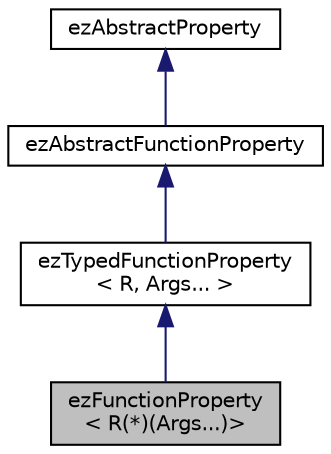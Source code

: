 digraph "ezFunctionProperty&lt; R(*)(Args...)&gt;"
{
 // LATEX_PDF_SIZE
  edge [fontname="Helvetica",fontsize="10",labelfontname="Helvetica",labelfontsize="10"];
  node [fontname="Helvetica",fontsize="10",shape=record];
  Node1 [label="ezFunctionProperty\l\< R(*)(Args...)\>",height=0.2,width=0.4,color="black", fillcolor="grey75", style="filled", fontcolor="black",tooltip=" "];
  Node2 -> Node1 [dir="back",color="midnightblue",fontsize="10",style="solid",fontname="Helvetica"];
  Node2 [label="ezTypedFunctionProperty\l\< R, Args... \>",height=0.2,width=0.4,color="black", fillcolor="white", style="filled",URL="$db/d3b/classez_typed_function_property.htm",tooltip=" "];
  Node3 -> Node2 [dir="back",color="midnightblue",fontsize="10",style="solid",fontname="Helvetica"];
  Node3 [label="ezAbstractFunctionProperty",height=0.2,width=0.4,color="black", fillcolor="white", style="filled",URL="$d3/d4c/classez_abstract_function_property.htm",tooltip="The base class for a property that represents a function."];
  Node4 -> Node3 [dir="back",color="midnightblue",fontsize="10",style="solid",fontname="Helvetica"];
  Node4 [label="ezAbstractProperty",height=0.2,width=0.4,color="black", fillcolor="white", style="filled",URL="$d6/d81/classez_abstract_property.htm",tooltip="This is the base interface for all properties in the reflection system. It provides enough informatio..."];
}
